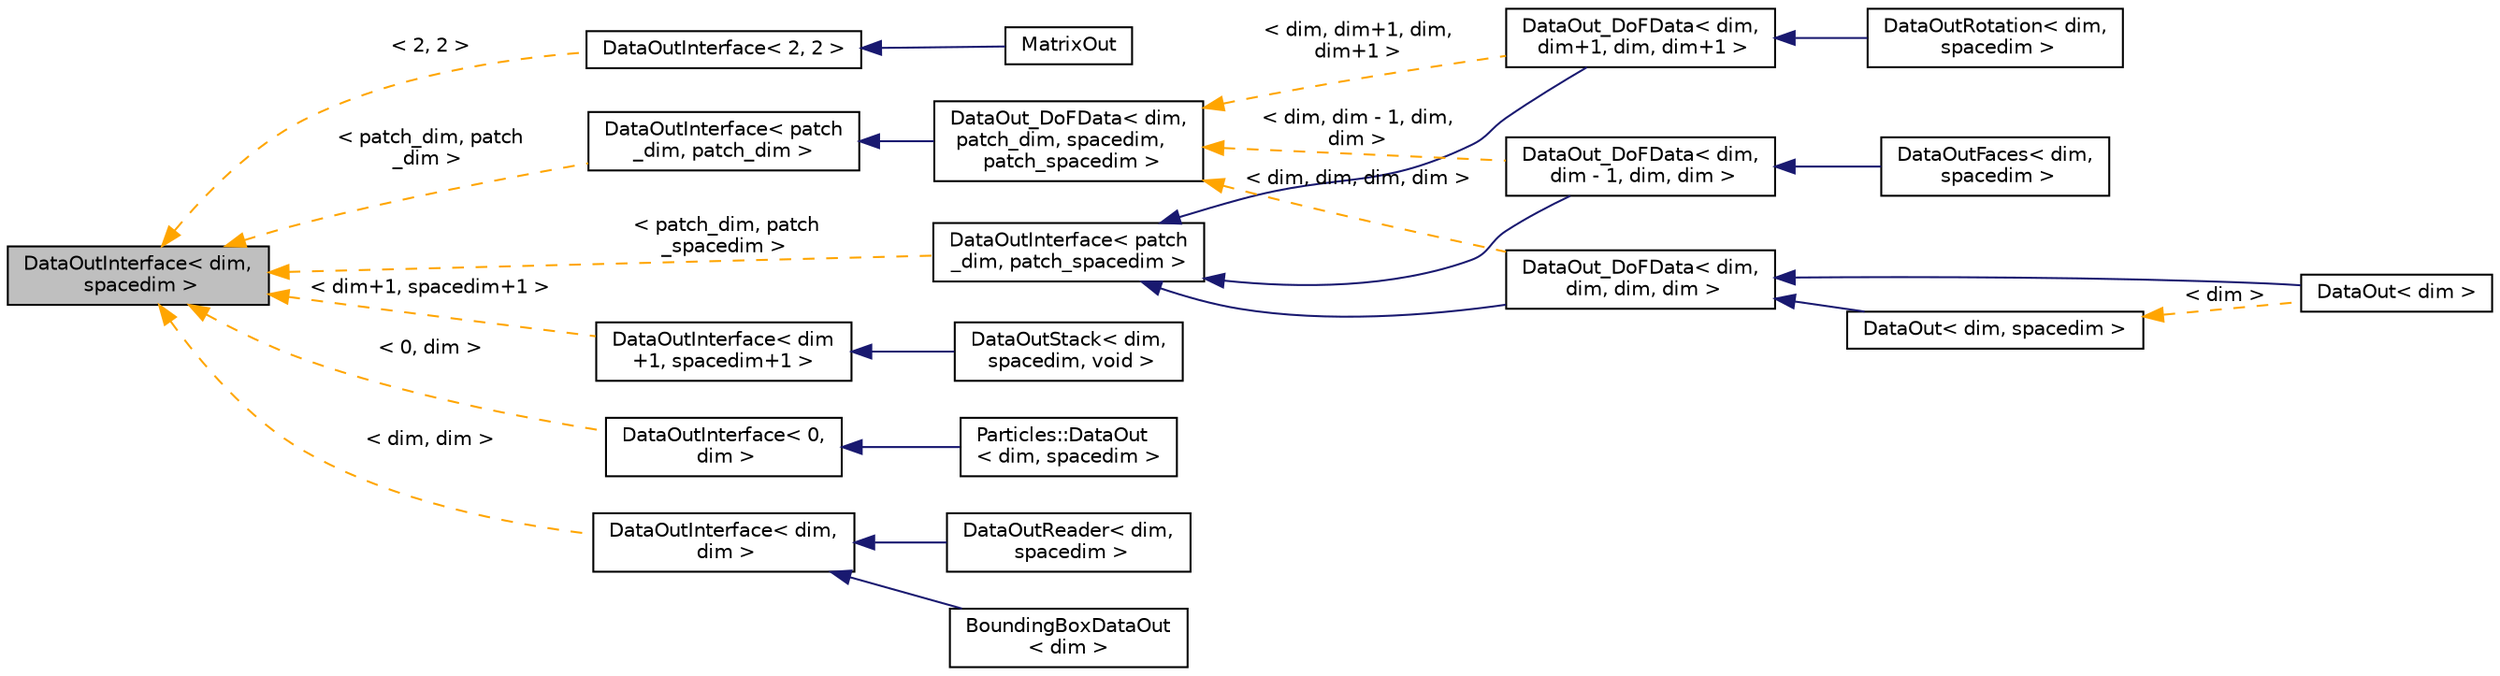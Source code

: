 digraph "DataOutInterface&lt; dim, spacedim &gt;"
{
 // LATEX_PDF_SIZE
  edge [fontname="Helvetica",fontsize="10",labelfontname="Helvetica",labelfontsize="10"];
  node [fontname="Helvetica",fontsize="10",shape=record];
  rankdir="LR";
  Node1 [label="DataOutInterface\< dim,\l spacedim \>",height=0.2,width=0.4,color="black", fillcolor="grey75", style="filled", fontcolor="black",tooltip=" "];
  Node1 -> Node2 [dir="back",color="orange",fontsize="10",style="dashed",label=" \< 2, 2 \>" ,fontname="Helvetica"];
  Node2 [label="DataOutInterface\< 2, 2 \>",height=0.2,width=0.4,color="black", fillcolor="white", style="filled",URL="$classDataOutInterface.html",tooltip=" "];
  Node2 -> Node3 [dir="back",color="midnightblue",fontsize="10",style="solid",fontname="Helvetica"];
  Node3 [label="MatrixOut",height=0.2,width=0.4,color="black", fillcolor="white", style="filled",URL="$classMatrixOut.html",tooltip=" "];
  Node1 -> Node4 [dir="back",color="orange",fontsize="10",style="dashed",label=" \< patch_dim, patch\l_spacedim \>" ,fontname="Helvetica"];
  Node4 [label="DataOutInterface\< patch\l_dim, patch_spacedim \>",height=0.2,width=0.4,color="black", fillcolor="white", style="filled",URL="$classDataOutInterface.html",tooltip=" "];
  Node4 -> Node5 [dir="back",color="midnightblue",fontsize="10",style="solid",fontname="Helvetica"];
  Node5 [label="DataOut_DoFData\< dim,\l dim - 1, dim, dim \>",height=0.2,width=0.4,color="black", fillcolor="white", style="filled",URL="$classDataOut__DoFData.html",tooltip=" "];
  Node5 -> Node6 [dir="back",color="midnightblue",fontsize="10",style="solid",fontname="Helvetica"];
  Node6 [label="DataOutFaces\< dim,\l spacedim \>",height=0.2,width=0.4,color="black", fillcolor="white", style="filled",URL="$classDataOutFaces.html",tooltip=" "];
  Node4 -> Node7 [dir="back",color="midnightblue",fontsize="10",style="solid",fontname="Helvetica"];
  Node7 [label="DataOut_DoFData\< dim,\l dim+1, dim, dim+1 \>",height=0.2,width=0.4,color="black", fillcolor="white", style="filled",URL="$classDataOut__DoFData.html",tooltip=" "];
  Node7 -> Node8 [dir="back",color="midnightblue",fontsize="10",style="solid",fontname="Helvetica"];
  Node8 [label="DataOutRotation\< dim,\l spacedim \>",height=0.2,width=0.4,color="black", fillcolor="white", style="filled",URL="$classDataOutRotation.html",tooltip=" "];
  Node4 -> Node9 [dir="back",color="midnightblue",fontsize="10",style="solid",fontname="Helvetica"];
  Node9 [label="DataOut_DoFData\< dim,\l dim, dim, dim \>",height=0.2,width=0.4,color="black", fillcolor="white", style="filled",URL="$classDataOut__DoFData.html",tooltip=" "];
  Node9 -> Node10 [dir="back",color="midnightblue",fontsize="10",style="solid",fontname="Helvetica"];
  Node10 [label="DataOut\< dim, spacedim \>",height=0.2,width=0.4,color="black", fillcolor="white", style="filled",URL="$classDataOut.html",tooltip=" "];
  Node10 -> Node11 [dir="back",color="orange",fontsize="10",style="dashed",label=" \< dim \>" ,fontname="Helvetica"];
  Node11 [label="DataOut\< dim \>",height=0.2,width=0.4,color="black", fillcolor="white", style="filled",URL="$classDataOut.html",tooltip=" "];
  Node9 -> Node11 [dir="back",color="midnightblue",fontsize="10",style="solid",fontname="Helvetica"];
  Node1 -> Node12 [dir="back",color="orange",fontsize="10",style="dashed",label=" \< dim+1, spacedim+1 \>" ,fontname="Helvetica"];
  Node12 [label="DataOutInterface\< dim\l+1, spacedim+1 \>",height=0.2,width=0.4,color="black", fillcolor="white", style="filled",URL="$classDataOutInterface.html",tooltip=" "];
  Node12 -> Node13 [dir="back",color="midnightblue",fontsize="10",style="solid",fontname="Helvetica"];
  Node13 [label="DataOutStack\< dim,\l spacedim, void \>",height=0.2,width=0.4,color="black", fillcolor="white", style="filled",URL="$classDataOutStack_3_01dim_00_01spacedim_00_01void_01_4.html",tooltip=" "];
  Node1 -> Node14 [dir="back",color="orange",fontsize="10",style="dashed",label=" \< 0, dim \>" ,fontname="Helvetica"];
  Node14 [label="DataOutInterface\< 0,\l dim \>",height=0.2,width=0.4,color="black", fillcolor="white", style="filled",URL="$classDataOutInterface.html",tooltip=" "];
  Node14 -> Node15 [dir="back",color="midnightblue",fontsize="10",style="solid",fontname="Helvetica"];
  Node15 [label="Particles::DataOut\l\< dim, spacedim \>",height=0.2,width=0.4,color="black", fillcolor="white", style="filled",URL="$classParticles_1_1DataOut.html",tooltip=" "];
  Node1 -> Node16 [dir="back",color="orange",fontsize="10",style="dashed",label=" \< patch_dim, patch\l_dim \>" ,fontname="Helvetica"];
  Node16 [label="DataOutInterface\< patch\l_dim, patch_dim \>",height=0.2,width=0.4,color="black", fillcolor="white", style="filled",URL="$classDataOutInterface.html",tooltip=" "];
  Node16 -> Node17 [dir="back",color="midnightblue",fontsize="10",style="solid",fontname="Helvetica"];
  Node17 [label="DataOut_DoFData\< dim,\l patch_dim, spacedim,\l patch_spacedim \>",height=0.2,width=0.4,color="black", fillcolor="white", style="filled",URL="$classDataOut__DoFData.html",tooltip=" "];
  Node17 -> Node5 [dir="back",color="orange",fontsize="10",style="dashed",label=" \< dim, dim - 1, dim,\l dim \>" ,fontname="Helvetica"];
  Node17 -> Node9 [dir="back",color="orange",fontsize="10",style="dashed",label=" \< dim, dim, dim, dim \>" ,fontname="Helvetica"];
  Node17 -> Node7 [dir="back",color="orange",fontsize="10",style="dashed",label=" \< dim, dim+1, dim,\l dim+1 \>" ,fontname="Helvetica"];
  Node1 -> Node18 [dir="back",color="orange",fontsize="10",style="dashed",label=" \< dim, dim \>" ,fontname="Helvetica"];
  Node18 [label="DataOutInterface\< dim,\l dim \>",height=0.2,width=0.4,color="black", fillcolor="white", style="filled",URL="$classDataOutInterface.html",tooltip=" "];
  Node18 -> Node19 [dir="back",color="midnightblue",fontsize="10",style="solid",fontname="Helvetica"];
  Node19 [label="BoundingBoxDataOut\l\< dim \>",height=0.2,width=0.4,color="black", fillcolor="white", style="filled",URL="$classBoundingBoxDataOut.html",tooltip=" "];
  Node18 -> Node20 [dir="back",color="midnightblue",fontsize="10",style="solid",fontname="Helvetica"];
  Node20 [label="DataOutReader\< dim,\l spacedim \>",height=0.2,width=0.4,color="black", fillcolor="white", style="filled",URL="$classDataOutReader.html",tooltip=" "];
}
